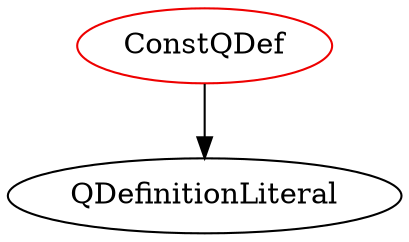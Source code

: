 digraph constqdef{
ConstQDef	[shape=oval, color=red2, label="ConstQDef"];
ConstQDef -> QDefinitionLiteral;
}
